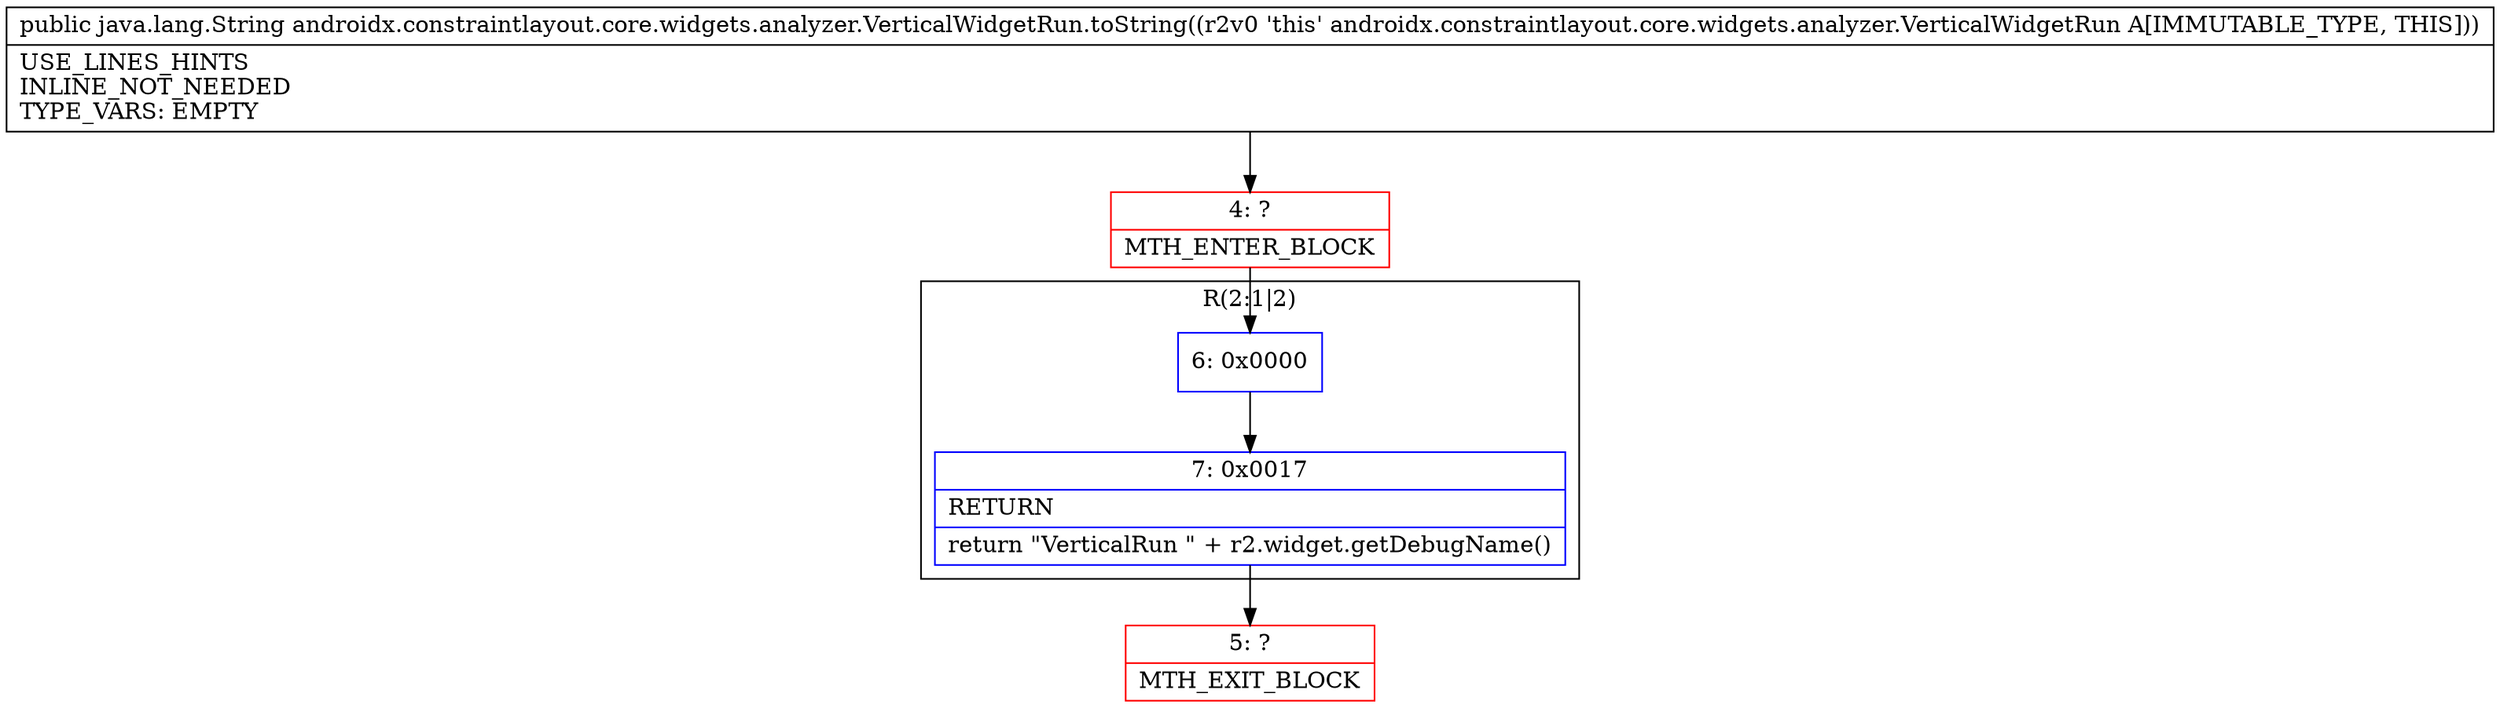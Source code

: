 digraph "CFG forandroidx.constraintlayout.core.widgets.analyzer.VerticalWidgetRun.toString()Ljava\/lang\/String;" {
subgraph cluster_Region_1326007646 {
label = "R(2:1|2)";
node [shape=record,color=blue];
Node_6 [shape=record,label="{6\:\ 0x0000}"];
Node_7 [shape=record,label="{7\:\ 0x0017|RETURN\l|return \"VerticalRun \" + r2.widget.getDebugName()\l}"];
}
Node_4 [shape=record,color=red,label="{4\:\ ?|MTH_ENTER_BLOCK\l}"];
Node_5 [shape=record,color=red,label="{5\:\ ?|MTH_EXIT_BLOCK\l}"];
MethodNode[shape=record,label="{public java.lang.String androidx.constraintlayout.core.widgets.analyzer.VerticalWidgetRun.toString((r2v0 'this' androidx.constraintlayout.core.widgets.analyzer.VerticalWidgetRun A[IMMUTABLE_TYPE, THIS]))  | USE_LINES_HINTS\lINLINE_NOT_NEEDED\lTYPE_VARS: EMPTY\l}"];
MethodNode -> Node_4;Node_6 -> Node_7;
Node_7 -> Node_5;
Node_4 -> Node_6;
}

